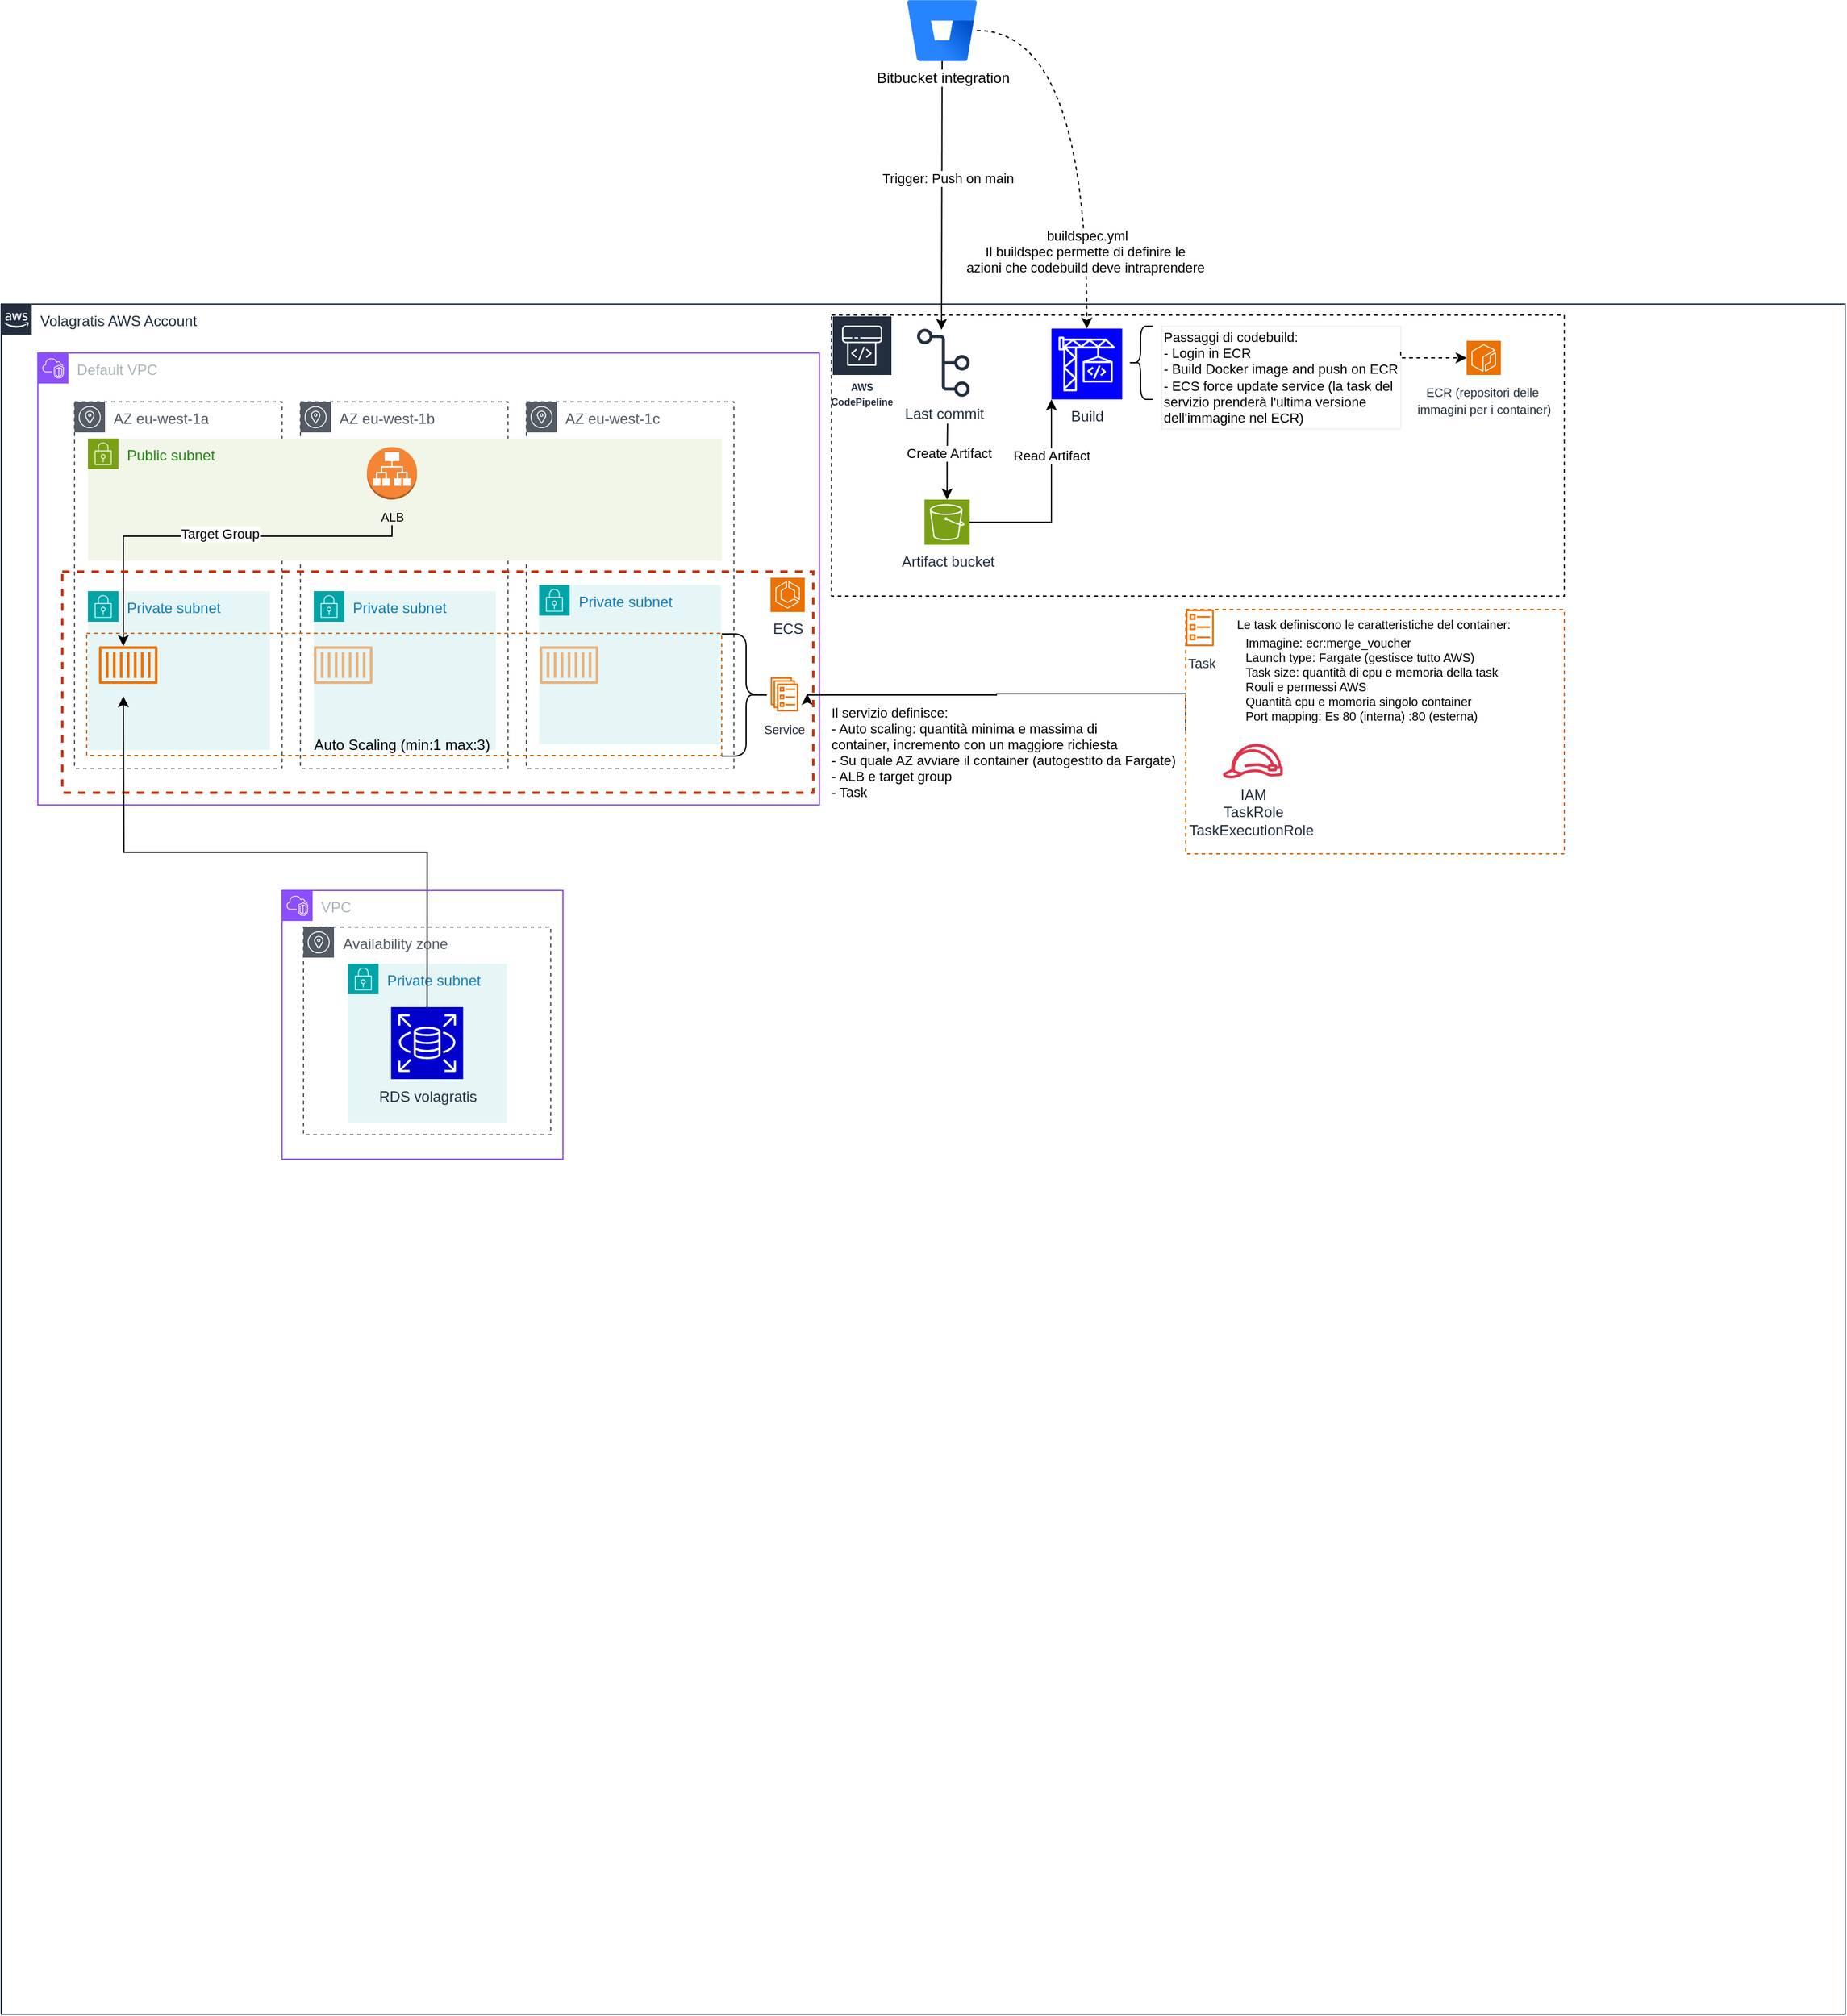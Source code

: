 <mxfile version="24.7.6">
  <diagram id="Ht1M8jgEwFfnCIfOTk4-" name="Page-1">
    <mxGraphModel dx="2011" dy="2528" grid="1" gridSize="10" guides="1" tooltips="1" connect="1" arrows="1" fold="1" page="1" pageScale="1" pageWidth="1169" pageHeight="827" math="0" shadow="0">
      <root>
        <mxCell id="0" />
        <mxCell id="1" parent="0" />
        <mxCell id="UEzPUAAOIrF-is8g5C7q-74" value="Volagratis AWS Account" style="points=[[0,0],[0.25,0],[0.5,0],[0.75,0],[1,0],[1,0.25],[1,0.5],[1,0.75],[1,1],[0.75,1],[0.5,1],[0.25,1],[0,1],[0,0.75],[0,0.5],[0,0.25]];outlineConnect=0;gradientColor=none;html=1;whiteSpace=wrap;fontSize=12;fontStyle=0;shape=mxgraph.aws4.group;grIcon=mxgraph.aws4.group_aws_cloud_alt;strokeColor=#232F3E;fillColor=none;verticalAlign=top;align=left;spacingLeft=30;fontColor=#232F3E;dashed=0;labelBackgroundColor=#ffffff;container=1;pointerEvents=0;collapsible=0;recursiveResize=0;" parent="1" vertex="1">
          <mxGeometry x="-720" y="-610" width="1510" height="1400" as="geometry" />
        </mxCell>
        <mxCell id="yVuOSzHSXQLgq4gBBESG-1" value="Default VPC" style="points=[[0,0],[0.25,0],[0.5,0],[0.75,0],[1,0],[1,0.25],[1,0.5],[1,0.75],[1,1],[0.75,1],[0.5,1],[0.25,1],[0,1],[0,0.75],[0,0.5],[0,0.25]];outlineConnect=0;gradientColor=none;html=1;whiteSpace=wrap;fontSize=12;fontStyle=0;container=1;pointerEvents=0;collapsible=0;recursiveResize=0;shape=mxgraph.aws4.group;grIcon=mxgraph.aws4.group_vpc2;strokeColor=#8C4FFF;fillColor=none;verticalAlign=top;align=left;spacingLeft=30;fontColor=#AAB7B8;dashed=0;" vertex="1" parent="UEzPUAAOIrF-is8g5C7q-74">
          <mxGeometry x="30" y="40" width="640" height="370" as="geometry" />
        </mxCell>
        <mxCell id="yVuOSzHSXQLgq4gBBESG-19" value="" style="group" vertex="1" connectable="0" parent="yVuOSzHSXQLgq4gBBESG-1">
          <mxGeometry x="400" y="40" width="170" height="390" as="geometry" />
        </mxCell>
        <mxCell id="yVuOSzHSXQLgq4gBBESG-20" value="AZ eu-west-1c" style="sketch=0;outlineConnect=0;gradientColor=none;html=1;whiteSpace=wrap;fontSize=12;fontStyle=0;shape=mxgraph.aws4.group;grIcon=mxgraph.aws4.group_availability_zone;strokeColor=#545B64;fillColor=none;verticalAlign=top;align=left;spacingLeft=30;fontColor=#545B64;dashed=1;" vertex="1" parent="yVuOSzHSXQLgq4gBBESG-19">
          <mxGeometry width="170" height="300" as="geometry" />
        </mxCell>
        <mxCell id="yVuOSzHSXQLgq4gBBESG-22" value="Private subnet" style="points=[[0,0],[0.25,0],[0.5,0],[0.75,0],[1,0],[1,0.25],[1,0.5],[1,0.75],[1,1],[0.75,1],[0.5,1],[0.25,1],[0,1],[0,0.75],[0,0.5],[0,0.25]];outlineConnect=0;gradientColor=none;html=1;whiteSpace=wrap;fontSize=12;fontStyle=0;container=1;pointerEvents=0;collapsible=0;recursiveResize=0;shape=mxgraph.aws4.group;grIcon=mxgraph.aws4.group_security_group;grStroke=0;strokeColor=#00A4A6;fillColor=#E6F6F7;verticalAlign=top;align=left;spacingLeft=30;fontColor=#147EBA;dashed=0;" vertex="1" parent="yVuOSzHSXQLgq4gBBESG-19">
          <mxGeometry x="10.5" y="150" width="149" height="130" as="geometry" />
        </mxCell>
        <mxCell id="yVuOSzHSXQLgq4gBBESG-18" value="Private subnet" style="points=[[0,0],[0.25,0],[0.5,0],[0.75,0],[1,0],[1,0.25],[1,0.5],[1,0.75],[1,1],[0.75,1],[0.5,1],[0.25,1],[0,1],[0,0.75],[0,0.5],[0,0.25]];outlineConnect=0;gradientColor=none;html=1;whiteSpace=wrap;fontSize=12;fontStyle=0;container=1;pointerEvents=0;collapsible=0;recursiveResize=0;shape=mxgraph.aws4.group;grIcon=mxgraph.aws4.group_security_group;grStroke=0;strokeColor=#00A4A6;fillColor=#E6F6F7;verticalAlign=top;align=left;spacingLeft=30;fontColor=#147EBA;dashed=0;" vertex="1" parent="yVuOSzHSXQLgq4gBBESG-1">
          <mxGeometry x="226" y="195" width="149" height="130" as="geometry" />
        </mxCell>
        <mxCell id="yVuOSzHSXQLgq4gBBESG-5" value="AZ eu-west-1a" style="sketch=0;outlineConnect=0;gradientColor=none;html=1;whiteSpace=wrap;fontSize=12;fontStyle=0;shape=mxgraph.aws4.group;grIcon=mxgraph.aws4.group_availability_zone;strokeColor=#545B64;fillColor=none;verticalAlign=top;align=left;spacingLeft=30;fontColor=#545B64;dashed=1;" vertex="1" parent="yVuOSzHSXQLgq4gBBESG-1">
          <mxGeometry x="30" y="40" width="170" height="300" as="geometry" />
        </mxCell>
        <mxCell id="yVuOSzHSXQLgq4gBBESG-8" value="Private subnet" style="points=[[0,0],[0.25,0],[0.5,0],[0.75,0],[1,0],[1,0.25],[1,0.5],[1,0.75],[1,1],[0.75,1],[0.5,1],[0.25,1],[0,1],[0,0.75],[0,0.5],[0,0.25]];outlineConnect=0;gradientColor=none;html=1;whiteSpace=wrap;fontSize=12;fontStyle=0;container=1;pointerEvents=0;collapsible=0;recursiveResize=0;shape=mxgraph.aws4.group;grIcon=mxgraph.aws4.group_security_group;grStroke=0;strokeColor=#00A4A6;fillColor=#E6F6F7;verticalAlign=top;align=left;spacingLeft=30;fontColor=#147EBA;dashed=0;" vertex="1" parent="yVuOSzHSXQLgq4gBBESG-1">
          <mxGeometry x="41" y="195" width="149" height="130" as="geometry" />
        </mxCell>
        <mxCell id="yVuOSzHSXQLgq4gBBESG-23" value="" style="group" vertex="1" connectable="0" parent="yVuOSzHSXQLgq4gBBESG-1">
          <mxGeometry x="41" y="40" width="519" height="390" as="geometry" />
        </mxCell>
        <mxCell id="yVuOSzHSXQLgq4gBBESG-16" value="AZ eu-west-1b" style="sketch=0;outlineConnect=0;gradientColor=none;html=1;whiteSpace=wrap;fontSize=12;fontStyle=0;shape=mxgraph.aws4.group;grIcon=mxgraph.aws4.group_availability_zone;strokeColor=#545B64;fillColor=none;verticalAlign=top;align=left;spacingLeft=30;fontColor=#545B64;dashed=1;" vertex="1" parent="yVuOSzHSXQLgq4gBBESG-23">
          <mxGeometry x="174" width="170" height="300" as="geometry" />
        </mxCell>
        <mxCell id="yVuOSzHSXQLgq4gBBESG-7" value="Public subnet" style="points=[[0,0],[0.25,0],[0.5,0],[0.75,0],[1,0],[1,0.25],[1,0.5],[1,0.75],[1,1],[0.75,1],[0.5,1],[0.25,1],[0,1],[0,0.75],[0,0.5],[0,0.25]];outlineConnect=0;gradientColor=none;html=1;whiteSpace=wrap;fontSize=12;fontStyle=0;container=1;pointerEvents=0;collapsible=0;recursiveResize=0;shape=mxgraph.aws4.group;grIcon=mxgraph.aws4.group_security_group;grStroke=0;strokeColor=#7AA116;fillColor=#F2F6E8;verticalAlign=top;align=left;spacingLeft=30;fontColor=#248814;dashed=0;" vertex="1" parent="yVuOSzHSXQLgq4gBBESG-23">
          <mxGeometry y="30" width="519" height="100" as="geometry" />
        </mxCell>
        <mxCell id="yVuOSzHSXQLgq4gBBESG-46" style="edgeStyle=orthogonalEdgeStyle;rounded=0;orthogonalLoop=1;jettySize=auto;html=1;" edge="1" parent="yVuOSzHSXQLgq4gBBESG-23">
          <mxGeometry relative="1" as="geometry">
            <mxPoint x="29" y="200" as="targetPoint" />
            <mxPoint x="249" y="101" as="sourcePoint" />
            <Array as="points">
              <mxPoint x="249" y="110" />
              <mxPoint x="29" y="110" />
              <mxPoint x="29" y="200" />
            </Array>
          </mxGeometry>
        </mxCell>
        <mxCell id="yVuOSzHSXQLgq4gBBESG-69" value="Target Group" style="edgeLabel;html=1;align=center;verticalAlign=middle;resizable=0;points=[];" vertex="1" connectable="0" parent="yVuOSzHSXQLgq4gBBESG-46">
          <mxGeometry x="-0.056" y="-2" relative="1" as="geometry">
            <mxPoint as="offset" />
          </mxGeometry>
        </mxCell>
        <mxCell id="yVuOSzHSXQLgq4gBBESG-24" value="&lt;font style=&quot;font-size: 10px;&quot;&gt;ALB&lt;/font&gt;" style="outlineConnect=0;dashed=0;verticalLabelPosition=bottom;verticalAlign=top;align=center;html=1;shape=mxgraph.aws3.application_load_balancer;fillColor=#F58534;gradientColor=none;" vertex="1" parent="yVuOSzHSXQLgq4gBBESG-23">
          <mxGeometry x="228.5" y="37" width="41" height="43.0" as="geometry" />
        </mxCell>
        <mxCell id="yVuOSzHSXQLgq4gBBESG-57" value="" style="group" vertex="1" connectable="0" parent="UEzPUAAOIrF-is8g5C7q-74">
          <mxGeometry x="970" y="250" width="310" height="200" as="geometry" />
        </mxCell>
        <mxCell id="yVuOSzHSXQLgq4gBBESG-58" style="edgeStyle=orthogonalEdgeStyle;rounded=0;orthogonalLoop=1;jettySize=auto;html=1;exitX=0;exitY=0.5;exitDx=0;exitDy=0;" edge="1" parent="yVuOSzHSXQLgq4gBBESG-57" source="yVuOSzHSXQLgq4gBBESG-54">
          <mxGeometry relative="1" as="geometry">
            <mxPoint x="-310" y="69" as="targetPoint" />
            <Array as="points">
              <mxPoint y="69" />
              <mxPoint x="-155" y="69" />
              <mxPoint x="-310" y="70" />
            </Array>
          </mxGeometry>
        </mxCell>
        <mxCell id="yVuOSzHSXQLgq4gBBESG-67" value="Il servizio definisce:&#xa;- Auto scaling: quantità minima e massima di &#xa;container, incremento con un maggiore richiesta&#xa;- Su quale AZ avviare il container (autogestito da Fargate)&#xa;- ALB e target group&#xa;- Task&#xa;&#xa;" style="edgeLabel;align=left;verticalAlign=middle;resizable=0;points=[];labelPosition=right;verticalLabelPosition=middle;spacing=86;" vertex="1" connectable="0" parent="yVuOSzHSXQLgq4gBBESG-58">
          <mxGeometry x="-0.014" y="1" relative="1" as="geometry">
            <mxPoint x="-238" y="59" as="offset" />
          </mxGeometry>
        </mxCell>
        <mxCell id="yVuOSzHSXQLgq4gBBESG-54" value="&lt;blockquote style=&quot;margin: 0px 0px 0px 40px; border: none; padding: 0px; font-size: 10px;&quot;&gt;Le task definiscono le caratteristiche del container:&amp;nbsp;&lt;/blockquote&gt;&lt;blockquote style=&quot;margin: 0px 0px 0px 40px; border: none; padding: 0px; font-size: 10px;&quot;&gt;&lt;table&gt;&lt;tbody&gt;&lt;tr style=&quot;&quot;&gt;&lt;td&gt;&lt;br&gt;&lt;/td&gt;&lt;td&gt;Immagine: ecr:merge_voucher&lt;br&gt;Launch type: Fargate (gestisce tutto AWS)&lt;br&gt;Task size: quantità di cpu e memoria della task&lt;br&gt;Rouli e permessi AWS&lt;br&gt;Quantità cpu e momoria singolo container&lt;br&gt;Port mapping: Es 80 (interna) :80 (esterna)&lt;br&gt;&lt;br&gt;&lt;/td&gt;&lt;/tr&gt;&lt;/tbody&gt;&lt;/table&gt;&lt;br&gt;&lt;/blockquote&gt;" style="whiteSpace=wrap;html=1;dashed=1;fillColor=none;strokeColor=#CC6600;align=left;verticalAlign=top;" vertex="1" parent="yVuOSzHSXQLgq4gBBESG-57">
          <mxGeometry width="310" height="200" as="geometry" />
        </mxCell>
        <mxCell id="yVuOSzHSXQLgq4gBBESG-56" value="&lt;font style=&quot;font-size: 11px;&quot;&gt;Task&lt;/font&gt;" style="sketch=0;outlineConnect=0;fontColor=#232F3E;gradientColor=none;fillColor=#ED7100;strokeColor=none;dashed=0;verticalLabelPosition=bottom;verticalAlign=top;align=left;html=1;fontSize=12;fontStyle=0;aspect=fixed;pointerEvents=1;shape=mxgraph.aws4.ecs_task;" vertex="1" parent="yVuOSzHSXQLgq4gBBESG-57">
          <mxGeometry width="23.12" height="30" as="geometry" />
        </mxCell>
        <mxCell id="yVuOSzHSXQLgq4gBBESG-109" value="IAM&lt;div&gt;TaskRole&lt;/div&gt;&lt;div&gt;TaskExecutionRole&amp;nbsp;&lt;/div&gt;" style="sketch=0;outlineConnect=0;fontColor=#232F3E;gradientColor=none;fillColor=#DD344C;strokeColor=none;dashed=0;verticalLabelPosition=bottom;verticalAlign=top;align=center;html=1;fontSize=12;fontStyle=0;aspect=fixed;pointerEvents=1;shape=mxgraph.aws4.role;" vertex="1" parent="yVuOSzHSXQLgq4gBBESG-57">
          <mxGeometry x="30" y="110" width="50" height="28.21" as="geometry" />
        </mxCell>
        <mxCell id="yVuOSzHSXQLgq4gBBESG-63" value="&lt;font style=&quot;font-size: 10px;&quot;&gt;ECR (repositori delle&amp;nbsp;&lt;/font&gt;&lt;div style=&quot;text-align: left;&quot;&gt;&lt;font style=&quot;font-size: 10px;&quot;&gt;immagini per i container)&lt;/font&gt;&lt;/div&gt;" style="sketch=0;points=[[0,0,0],[0.25,0,0],[0.5,0,0],[0.75,0,0],[1,0,0],[0,1,0],[0.25,1,0],[0.5,1,0],[0.75,1,0],[1,1,0],[0,0.25,0],[0,0.5,0],[0,0.75,0],[1,0.25,0],[1,0.5,0],[1,0.75,0]];outlineConnect=0;fontColor=#232F3E;fillColor=#ED7100;strokeColor=#ffffff;dashed=0;verticalLabelPosition=bottom;verticalAlign=top;align=center;html=1;fontSize=12;fontStyle=0;aspect=fixed;shape=mxgraph.aws4.resourceIcon;resIcon=mxgraph.aws4.ecr;" vertex="1" parent="UEzPUAAOIrF-is8g5C7q-74">
          <mxGeometry x="1200" y="30" width="28" height="28" as="geometry" />
        </mxCell>
        <mxCell id="yVuOSzHSXQLgq4gBBESG-83" value="&lt;font style=&quot;font-size: 8px;&quot;&gt;AWS CodePipeline&lt;/font&gt;" style="sketch=0;outlineConnect=0;fontColor=#232F3E;gradientColor=none;strokeColor=#ffffff;fillColor=#232F3E;dashed=0;verticalLabelPosition=middle;verticalAlign=bottom;align=center;html=1;whiteSpace=wrap;fontSize=10;fontStyle=1;spacing=3;shape=mxgraph.aws4.productIcon;prIcon=mxgraph.aws4.codepipeline;" vertex="1" parent="UEzPUAAOIrF-is8g5C7q-74">
          <mxGeometry x="680" y="9" width="50" height="80" as="geometry" />
        </mxCell>
        <mxCell id="yVuOSzHSXQLgq4gBBESG-87" value="Last commit" style="sketch=0;outlineConnect=0;fontColor=#232F3E;gradientColor=none;fillColor=#232F3D;strokeColor=none;dashed=0;verticalLabelPosition=bottom;verticalAlign=top;align=center;html=1;fontSize=12;fontStyle=0;aspect=fixed;pointerEvents=1;shape=mxgraph.aws4.git_repository;" vertex="1" parent="UEzPUAAOIrF-is8g5C7q-74">
          <mxGeometry x="750" y="20" width="43.08" height="56" as="geometry" />
        </mxCell>
        <mxCell id="yVuOSzHSXQLgq4gBBESG-88" value="Build" style="sketch=0;points=[[0,0,0],[0.25,0,0],[0.5,0,0],[0.75,0,0],[1,0,0],[0,1,0],[0.25,1,0],[0.5,1,0],[0.75,1,0],[1,1,0],[0,0.25,0],[0,0.5,0],[0,0.75,0],[1,0.25,0],[1,0.5,0],[1,0.75,0]];outlineConnect=0;fontColor=#232F3E;fillColor=#0000FF;strokeColor=#ffffff;dashed=0;verticalLabelPosition=bottom;verticalAlign=top;align=center;html=1;fontSize=12;fontStyle=0;aspect=fixed;shape=mxgraph.aws4.resourceIcon;resIcon=mxgraph.aws4.codebuild;" vertex="1" parent="UEzPUAAOIrF-is8g5C7q-74">
          <mxGeometry x="860" y="20" width="58" height="58" as="geometry" />
        </mxCell>
        <mxCell id="yVuOSzHSXQLgq4gBBESG-93" style="edgeStyle=orthogonalEdgeStyle;rounded=0;orthogonalLoop=1;jettySize=auto;html=1;exitX=0.5;exitY=0;exitDx=0;exitDy=0;exitPerimeter=0;endArrow=none;endFill=0;startArrow=classic;startFill=1;" edge="1" parent="UEzPUAAOIrF-is8g5C7q-74" source="yVuOSzHSXQLgq4gBBESG-89">
          <mxGeometry relative="1" as="geometry">
            <mxPoint x="774.931" y="97.793" as="targetPoint" />
          </mxGeometry>
        </mxCell>
        <mxCell id="yVuOSzHSXQLgq4gBBESG-94" value="Create Artifact" style="edgeLabel;html=1;align=center;verticalAlign=middle;resizable=0;points=[];" vertex="1" connectable="0" parent="yVuOSzHSXQLgq4gBBESG-93">
          <mxGeometry x="0.234" relative="1" as="geometry">
            <mxPoint as="offset" />
          </mxGeometry>
        </mxCell>
        <mxCell id="yVuOSzHSXQLgq4gBBESG-89" value="Artifact bucket" style="sketch=0;points=[[0,0,0],[0.25,0,0],[0.5,0,0],[0.75,0,0],[1,0,0],[0,1,0],[0.25,1,0],[0.5,1,0],[0.75,1,0],[1,1,0],[0,0.25,0],[0,0.5,0],[0,0.75,0],[1,0.25,0],[1,0.5,0],[1,0.75,0]];outlineConnect=0;fontColor=#232F3E;fillColor=#7AA116;strokeColor=#ffffff;dashed=0;verticalLabelPosition=bottom;verticalAlign=top;align=center;html=1;fontSize=12;fontStyle=0;aspect=fixed;shape=mxgraph.aws4.resourceIcon;resIcon=mxgraph.aws4.s3;" vertex="1" parent="UEzPUAAOIrF-is8g5C7q-74">
          <mxGeometry x="756.08" y="160" width="37" height="37" as="geometry" />
        </mxCell>
        <mxCell id="yVuOSzHSXQLgq4gBBESG-100" style="edgeStyle=orthogonalEdgeStyle;rounded=0;orthogonalLoop=1;jettySize=auto;html=1;exitX=1;exitY=0.5;exitDx=0;exitDy=0;exitPerimeter=0;startArrow=none;startFill=0;" edge="1" parent="UEzPUAAOIrF-is8g5C7q-74" source="yVuOSzHSXQLgq4gBBESG-89" target="yVuOSzHSXQLgq4gBBESG-88">
          <mxGeometry relative="1" as="geometry">
            <Array as="points">
              <mxPoint x="860" y="178" />
            </Array>
          </mxGeometry>
        </mxCell>
        <mxCell id="yVuOSzHSXQLgq4gBBESG-102" value="Read Artifact" style="edgeLabel;html=1;align=center;verticalAlign=middle;resizable=0;points=[];" vertex="1" connectable="0" parent="yVuOSzHSXQLgq4gBBESG-100">
          <mxGeometry x="0.459" relative="1" as="geometry">
            <mxPoint as="offset" />
          </mxGeometry>
        </mxCell>
        <mxCell id="yVuOSzHSXQLgq4gBBESG-106" value="" style="shape=curlyBracket;whiteSpace=wrap;html=1;rounded=1;labelPosition=left;verticalLabelPosition=middle;align=right;verticalAlign=middle;size=0.5;" vertex="1" parent="UEzPUAAOIrF-is8g5C7q-74">
          <mxGeometry x="923" y="18" width="20" height="60" as="geometry" />
        </mxCell>
        <mxCell id="yVuOSzHSXQLgq4gBBESG-105" value="&lt;font style=&quot;font-size: 11px;&quot;&gt;Passaggi di codebuild:&lt;/font&gt;&lt;div style=&quot;font-size: 11px;&quot;&gt;&lt;font style=&quot;font-size: 11px;&quot;&gt;- Login in ECR&lt;/font&gt;&lt;/div&gt;&lt;div style=&quot;font-size: 11px;&quot;&gt;&lt;font style=&quot;font-size: 11px;&quot;&gt;- Build Docker image and push on ECR&lt;/font&gt;&lt;/div&gt;&lt;div style=&quot;font-size: 11px;&quot;&gt;&lt;span style=&quot;font-size: 11px;&quot;&gt;- ECS force update service (la task del servizio prenderà l&#39;ultima versione dell&#39;immagine nel ECR)&lt;/span&gt;&lt;/div&gt;" style="rounded=0;whiteSpace=wrap;html=1;align=left;fontSize=11;strokeWidth=0;" vertex="1" parent="UEzPUAAOIrF-is8g5C7q-74">
          <mxGeometry x="950" y="18" width="196" height="84" as="geometry" />
        </mxCell>
        <mxCell id="yVuOSzHSXQLgq4gBBESG-107" style="edgeStyle=orthogonalEdgeStyle;rounded=0;orthogonalLoop=1;jettySize=auto;html=1;exitX=1;exitY=0.25;exitDx=0;exitDy=0;entryX=0;entryY=0.5;entryDx=0;entryDy=0;entryPerimeter=0;dashed=1;" edge="1" parent="UEzPUAAOIrF-is8g5C7q-74" source="yVuOSzHSXQLgq4gBBESG-105" target="yVuOSzHSXQLgq4gBBESG-63">
          <mxGeometry relative="1" as="geometry">
            <Array as="points">
              <mxPoint x="1146" y="44" />
            </Array>
          </mxGeometry>
        </mxCell>
        <mxCell id="yVuOSzHSXQLgq4gBBESG-82" value="" style="whiteSpace=wrap;html=1;fillColor=none;dashed=1;movable=1;resizable=1;rotatable=1;deletable=1;editable=1;locked=0;connectable=1;" vertex="1" parent="UEzPUAAOIrF-is8g5C7q-74">
          <mxGeometry x="680" y="9" width="600" height="230" as="geometry" />
        </mxCell>
        <mxCell id="yVuOSzHSXQLgq4gBBESG-26" value="" style="whiteSpace=wrap;html=1;movable=1;resizable=1;rotatable=1;deletable=1;editable=1;locked=0;connectable=1;dashed=1;fillColor=none;fontColor=#000000;strokeColor=#C73500;strokeWidth=2;align=left;verticalAlign=bottom;" vertex="1" parent="1">
          <mxGeometry x="-670" y="-391" width="615" height="181" as="geometry" />
        </mxCell>
        <mxCell id="yVuOSzHSXQLgq4gBBESG-27" value="" style="sketch=0;outlineConnect=0;fontColor=#232F3E;gradientColor=none;fillColor=#ED7100;strokeColor=none;dashed=0;verticalLabelPosition=bottom;verticalAlign=top;align=center;html=1;fontSize=12;fontStyle=0;aspect=fixed;pointerEvents=1;shape=mxgraph.aws4.container_1;" vertex="1" parent="1">
          <mxGeometry x="-640" y="-330" width="48" height="31" as="geometry" />
        </mxCell>
        <mxCell id="yVuOSzHSXQLgq4gBBESG-28" value="" style="sketch=0;outlineConnect=0;fontColor=#232F3E;gradientColor=none;fillColor=#ED7100;strokeColor=none;dashed=0;verticalLabelPosition=bottom;verticalAlign=top;align=center;html=1;fontSize=12;fontStyle=0;aspect=fixed;pointerEvents=1;shape=mxgraph.aws4.container_1;opacity=50;" vertex="1" parent="1">
          <mxGeometry x="-464" y="-330" width="48" height="31" as="geometry" />
        </mxCell>
        <mxCell id="yVuOSzHSXQLgq4gBBESG-29" value="" style="sketch=0;outlineConnect=0;fontColor=#232F3E;gradientColor=none;fillColor=#ED7100;strokeColor=none;dashed=0;verticalLabelPosition=bottom;verticalAlign=top;align=center;html=1;fontSize=12;fontStyle=0;aspect=fixed;pointerEvents=1;shape=mxgraph.aws4.container_1;opacity=50;" vertex="1" parent="1">
          <mxGeometry x="-279" y="-330" width="48" height="31" as="geometry" />
        </mxCell>
        <mxCell id="yVuOSzHSXQLgq4gBBESG-30" value="ECS" style="sketch=0;points=[[0,0,0],[0.25,0,0],[0.5,0,0],[0.75,0,0],[1,0,0],[0,1,0],[0.25,1,0],[0.5,1,0],[0.75,1,0],[1,1,0],[0,0.25,0],[0,0.5,0],[0,0.75,0],[1,0.25,0],[1,0.5,0],[1,0.75,0]];outlineConnect=0;fontColor=#232F3E;fillColor=#ED7100;strokeColor=#ffffff;dashed=0;verticalLabelPosition=bottom;verticalAlign=top;align=center;html=1;fontSize=12;fontStyle=0;aspect=fixed;shape=mxgraph.aws4.resourceIcon;resIcon=mxgraph.aws4.ecs;" vertex="1" parent="1">
          <mxGeometry x="-90" y="-386" width="28" height="28" as="geometry" />
        </mxCell>
        <mxCell id="yVuOSzHSXQLgq4gBBESG-41" value="Auto Scaling (min:1 max:3)&amp;nbsp;" style="whiteSpace=wrap;html=1;movable=1;resizable=1;rotatable=1;deletable=1;editable=1;locked=0;connectable=1;dashed=1;fillColor=none;fontColor=#000000;strokeColor=#CC6600;strokeWidth=1;align=center;verticalAlign=bottom;" vertex="1" parent="1">
          <mxGeometry x="-650" y="-340.5" width="520" height="100" as="geometry" />
        </mxCell>
        <mxCell id="yVuOSzHSXQLgq4gBBESG-37" value="&lt;font style=&quot;font-size: 10px;&quot;&gt;Service&lt;/font&gt;" style="sketch=0;outlineConnect=0;fontColor=#232F3E;gradientColor=none;fillColor=#ED7100;strokeColor=none;dashed=0;verticalLabelPosition=bottom;verticalAlign=top;align=center;html=1;fontSize=12;fontStyle=0;aspect=fixed;pointerEvents=1;shape=mxgraph.aws4.ecs_service;" vertex="1" parent="1">
          <mxGeometry x="-90" y="-304.5" width="22.75" height="28" as="geometry" />
        </mxCell>
        <mxCell id="yVuOSzHSXQLgq4gBBESG-51" value="" style="shape=curlyBracket;whiteSpace=wrap;html=1;rounded=1;flipH=1;labelPosition=right;verticalLabelPosition=middle;align=left;verticalAlign=middle;" vertex="1" parent="1">
          <mxGeometry x="-130" y="-340" width="40" height="100" as="geometry" />
        </mxCell>
        <mxCell id="yVuOSzHSXQLgq4gBBESG-76" value="VPC" style="points=[[0,0],[0.25,0],[0.5,0],[0.75,0],[1,0],[1,0.25],[1,0.5],[1,0.75],[1,1],[0.75,1],[0.5,1],[0.25,1],[0,1],[0,0.75],[0,0.5],[0,0.25]];outlineConnect=0;gradientColor=none;html=1;whiteSpace=wrap;fontSize=12;fontStyle=0;container=1;pointerEvents=0;collapsible=0;recursiveResize=0;shape=mxgraph.aws4.group;grIcon=mxgraph.aws4.group_vpc2;strokeColor=#8C4FFF;fillColor=none;verticalAlign=top;align=left;spacingLeft=30;fontColor=#AAB7B8;dashed=0;" vertex="1" parent="1">
          <mxGeometry x="-490" y="-130" width="230" height="220" as="geometry" />
        </mxCell>
        <mxCell id="yVuOSzHSXQLgq4gBBESG-77" value="Availability zone" style="sketch=0;outlineConnect=0;gradientColor=none;html=1;whiteSpace=wrap;fontSize=12;fontStyle=0;shape=mxgraph.aws4.group;grIcon=mxgraph.aws4.group_availability_zone;strokeColor=#545B64;fillColor=none;verticalAlign=top;align=left;spacingLeft=30;fontColor=#545B64;dashed=1;" vertex="1" parent="yVuOSzHSXQLgq4gBBESG-76">
          <mxGeometry x="17.5" y="30" width="202.5" height="170" as="geometry" />
        </mxCell>
        <mxCell id="yVuOSzHSXQLgq4gBBESG-79" value="Private subnet" style="points=[[0,0],[0.25,0],[0.5,0],[0.75,0],[1,0],[1,0.25],[1,0.5],[1,0.75],[1,1],[0.75,1],[0.5,1],[0.25,1],[0,1],[0,0.75],[0,0.5],[0,0.25]];outlineConnect=0;gradientColor=none;html=1;whiteSpace=wrap;fontSize=12;fontStyle=0;container=1;pointerEvents=0;collapsible=0;recursiveResize=0;shape=mxgraph.aws4.group;grIcon=mxgraph.aws4.group_security_group;grStroke=0;strokeColor=#00A4A6;fillColor=#E6F6F7;verticalAlign=top;align=left;spacingLeft=30;fontColor=#147EBA;dashed=0;" vertex="1" parent="yVuOSzHSXQLgq4gBBESG-76">
          <mxGeometry x="54" y="60" width="130" height="130" as="geometry" />
        </mxCell>
        <mxCell id="yVuOSzHSXQLgq4gBBESG-78" value="RDS volagratis" style="sketch=0;points=[[0,0,0],[0.25,0,0],[0.5,0,0],[0.75,0,0],[1,0,0],[0,1,0],[0.25,1,0],[0.5,1,0],[0.75,1,0],[1,1,0],[0,0.25,0],[0,0.5,0],[0,0.75,0],[1,0.25,0],[1,0.5,0],[1,0.75,0]];outlineConnect=0;fontColor=#232F3E;fillColor=#0000CC;strokeColor=#ffffff;dashed=0;verticalLabelPosition=bottom;verticalAlign=top;align=center;html=1;fontSize=12;fontStyle=0;aspect=fixed;shape=mxgraph.aws4.resourceIcon;resIcon=mxgraph.aws4.rds;" vertex="1" parent="yVuOSzHSXQLgq4gBBESG-79">
          <mxGeometry x="35.25" y="35.5" width="59" height="59" as="geometry" />
        </mxCell>
        <mxCell id="yVuOSzHSXQLgq4gBBESG-80" style="edgeStyle=orthogonalEdgeStyle;rounded=0;orthogonalLoop=1;jettySize=auto;html=1;exitX=0.5;exitY=0;exitDx=0;exitDy=0;exitPerimeter=0;" edge="1" parent="yVuOSzHSXQLgq4gBBESG-76" source="yVuOSzHSXQLgq4gBBESG-78">
          <mxGeometry relative="1" as="geometry">
            <mxPoint x="-130" y="-159" as="targetPoint" />
          </mxGeometry>
        </mxCell>
        <mxCell id="yVuOSzHSXQLgq4gBBESG-85" style="edgeStyle=orthogonalEdgeStyle;rounded=0;orthogonalLoop=1;jettySize=auto;html=1;exitX=0.5;exitY=1;exitDx=0;exitDy=0;" edge="1" parent="1" source="yVuOSzHSXQLgq4gBBESG-84">
          <mxGeometry relative="1" as="geometry">
            <mxPoint x="50" y="-589" as="targetPoint" />
          </mxGeometry>
        </mxCell>
        <mxCell id="yVuOSzHSXQLgq4gBBESG-86" value="Trigger: Push on main" style="edgeLabel;html=1;align=center;verticalAlign=middle;resizable=0;points=[];" vertex="1" connectable="0" parent="yVuOSzHSXQLgq4gBBESG-85">
          <mxGeometry x="-0.127" y="4" relative="1" as="geometry">
            <mxPoint as="offset" />
          </mxGeometry>
        </mxCell>
        <mxCell id="yVuOSzHSXQLgq4gBBESG-84" value="Bitbucket integration" style="image;html=1;image=img/lib/atlassian/Bitbucket_Logo.svg;" vertex="1" parent="1">
          <mxGeometry x="22" y="-859" width="57" height="50" as="geometry" />
        </mxCell>
        <mxCell id="yVuOSzHSXQLgq4gBBESG-103" style="edgeStyle=orthogonalEdgeStyle;rounded=0;orthogonalLoop=1;jettySize=auto;html=1;exitX=1;exitY=0.5;exitDx=0;exitDy=0;entryX=0.5;entryY=0;entryDx=0;entryDy=0;entryPerimeter=0;dashed=1;curved=1;" edge="1" parent="1" source="yVuOSzHSXQLgq4gBBESG-84" target="yVuOSzHSXQLgq4gBBESG-88">
          <mxGeometry relative="1" as="geometry" />
        </mxCell>
        <mxCell id="yVuOSzHSXQLgq4gBBESG-104" value="buildspec.yml&lt;div&gt;Il buildspec permette di definire le&amp;nbsp;&lt;/div&gt;&lt;div&gt;azioni che codebuild deve intraprendere&amp;nbsp;&lt;/div&gt;" style="edgeLabel;html=1;align=center;verticalAlign=middle;resizable=0;points=[];" vertex="1" connectable="0" parent="yVuOSzHSXQLgq4gBBESG-103">
          <mxGeometry x="0.623" relative="1" as="geometry">
            <mxPoint as="offset" />
          </mxGeometry>
        </mxCell>
      </root>
    </mxGraphModel>
  </diagram>
</mxfile>
